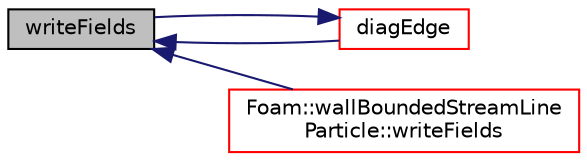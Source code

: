 digraph "writeFields"
{
  bgcolor="transparent";
  edge [fontname="Helvetica",fontsize="10",labelfontname="Helvetica",labelfontsize="10"];
  node [fontname="Helvetica",fontsize="10",shape=record];
  rankdir="LR";
  Node1 [label="writeFields",height=0.2,width=0.4,color="black", fillcolor="grey75", style="filled", fontcolor="black"];
  Node1 -> Node2 [dir="back",color="midnightblue",fontsize="10",style="solid",fontname="Helvetica"];
  Node2 [label="diagEdge",height=0.2,width=0.4,color="red",URL="$a02942.html#afd41a1d0edfddfa2017a48f5d6e7738d",tooltip="-1 or diagonal edge "];
  Node2 -> Node1 [dir="back",color="midnightblue",fontsize="10",style="solid",fontname="Helvetica"];
  Node1 -> Node3 [dir="back",color="midnightblue",fontsize="10",style="solid",fontname="Helvetica"];
  Node3 [label="Foam::wallBoundedStreamLine\lParticle::writeFields",height=0.2,width=0.4,color="red",URL="$a02944.html#a25e85e5addaa945c0e2de4205d3662e9",tooltip="Write. "];
}
